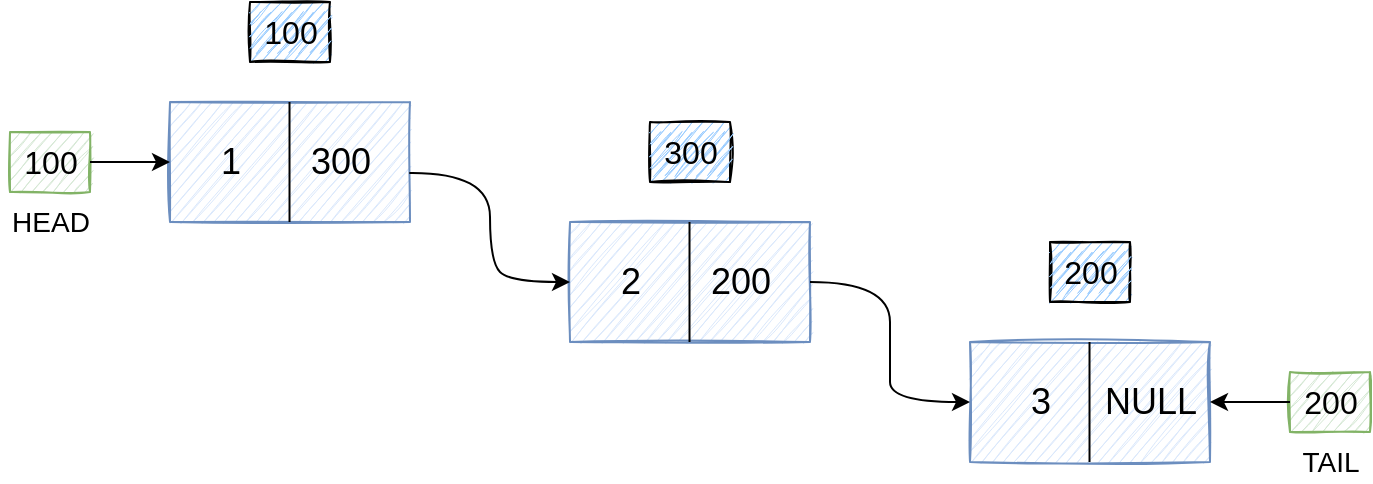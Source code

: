 <mxfile version="17.1.3" type="github">
  <diagram id="NH6Gf-CMSBDaFawM9D_D" name="Page-1">
    <mxGraphModel dx="1128" dy="626" grid="1" gridSize="10" guides="1" tooltips="1" connect="1" arrows="1" fold="1" page="1" pageScale="1" pageWidth="850" pageHeight="1100" math="0" shadow="0">
      <root>
        <mxCell id="0" />
        <mxCell id="1" parent="0" />
        <mxCell id="i4C92lQRDEW9vmuvscjG-1" value="&lt;span style=&quot;color: rgba(0 , 0 , 0 , 0) ; font-family: monospace ; font-size: 0px&quot;&gt;%3CmxGraphModel%3E%3Croot%3E%3CmxCell%20id%3D%220%22%2F%3E%3CmxCell%20id%3D%221%22%20parent%3D%220%22%2F%3E%3CmxCell%20id%3D%222%22%20value%3D%22%26lt%3Bfont%20style%3D%26quot%3Bfont-size%3A%2018px%26quot%3B%26gt%3B1%26lt%3B%2Ffont%26gt%3B%22%20style%3D%22text%3Bhtml%3D1%3Bresizable%3D0%3Bautosize%3D1%3Balign%3Dcenter%3BverticalAlign%3Dmiddle%3Bpoints%3D%5B%5D%3Brounded%3D0%3Bshadow%3D0%3Bglass%3D0%3Bsketch%3D1%3BfillStyle%3Dauto%3B%22%20vertex%3D%221%22%20parent%3D%221%22%3E%3CmxGeometry%20x%3D%22135%22%20y%3D%22140%22%20width%3D%2230%22%20height%3D%2220%22%20as%3D%22geometry%22%2F%3E%3C%2FmxCell%3E%3C%2Froot%3E%3C%2FmxGraphModel%3E&lt;/span&gt;" style="rounded=0;whiteSpace=wrap;html=1;fillColor=#dae8fc;strokeColor=#6c8ebf;glass=0;sketch=1;shadow=0;gradientColor=none;fillStyle=auto;" vertex="1" parent="1">
          <mxGeometry x="120" y="120" width="120" height="60" as="geometry" />
        </mxCell>
        <mxCell id="i4C92lQRDEW9vmuvscjG-3" value="" style="rounded=0;whiteSpace=wrap;html=1;fillColor=#dae8fc;strokeColor=#6c8ebf;glass=0;sketch=1;shadow=0;gradientColor=none;fillStyle=auto;" vertex="1" parent="1">
          <mxGeometry x="320" y="180" width="120" height="60" as="geometry" />
        </mxCell>
        <mxCell id="i4C92lQRDEW9vmuvscjG-4" value="" style="rounded=0;whiteSpace=wrap;html=1;fillColor=#dae8fc;strokeColor=#6c8ebf;glass=0;sketch=1;shadow=0;gradientColor=none;fillStyle=auto;" vertex="1" parent="1">
          <mxGeometry x="520" y="240" width="120" height="60" as="geometry" />
        </mxCell>
        <mxCell id="i4C92lQRDEW9vmuvscjG-6" value="" style="endArrow=none;html=1;rounded=0;" edge="1" parent="1">
          <mxGeometry width="50" height="50" relative="1" as="geometry">
            <mxPoint x="179.76" y="180" as="sourcePoint" />
            <mxPoint x="179.76" y="120" as="targetPoint" />
          </mxGeometry>
        </mxCell>
        <mxCell id="i4C92lQRDEW9vmuvscjG-7" value="" style="endArrow=none;html=1;rounded=0;" edge="1" parent="1">
          <mxGeometry width="50" height="50" relative="1" as="geometry">
            <mxPoint x="379.76" y="240" as="sourcePoint" />
            <mxPoint x="379.76" y="180" as="targetPoint" />
          </mxGeometry>
        </mxCell>
        <mxCell id="i4C92lQRDEW9vmuvscjG-8" value="" style="endArrow=none;html=1;rounded=0;" edge="1" parent="1">
          <mxGeometry width="50" height="50" relative="1" as="geometry">
            <mxPoint x="579.76" y="300" as="sourcePoint" />
            <mxPoint x="579.76" y="240" as="targetPoint" />
          </mxGeometry>
        </mxCell>
        <mxCell id="i4C92lQRDEW9vmuvscjG-9" value="&lt;font style=&quot;font-size: 18px&quot;&gt;1&lt;/font&gt;" style="text;html=1;resizable=0;autosize=1;align=center;verticalAlign=middle;points=[];rounded=0;shadow=0;glass=0;sketch=1;fillStyle=auto;" vertex="1" parent="1">
          <mxGeometry x="135" y="140" width="30" height="20" as="geometry" />
        </mxCell>
        <mxCell id="i4C92lQRDEW9vmuvscjG-10" value="&lt;font style=&quot;font-size: 18px&quot;&gt;2&lt;/font&gt;" style="text;html=1;resizable=0;autosize=1;align=center;verticalAlign=middle;points=[];rounded=0;shadow=0;glass=0;sketch=1;fillStyle=auto;" vertex="1" parent="1">
          <mxGeometry x="335" y="200" width="30" height="20" as="geometry" />
        </mxCell>
        <mxCell id="i4C92lQRDEW9vmuvscjG-11" value="&lt;font style=&quot;font-size: 18px&quot;&gt;3&lt;/font&gt;" style="text;html=1;resizable=0;autosize=1;align=center;verticalAlign=middle;points=[];rounded=0;shadow=0;glass=0;sketch=1;fillStyle=auto;" vertex="1" parent="1">
          <mxGeometry x="540" y="260" width="30" height="20" as="geometry" />
        </mxCell>
        <mxCell id="i4C92lQRDEW9vmuvscjG-12" value="&lt;font style=&quot;font-size: 18px&quot;&gt;300&lt;/font&gt;" style="text;html=1;resizable=0;autosize=1;align=center;verticalAlign=middle;points=[];rounded=0;shadow=0;glass=0;sketch=1;fillStyle=auto;" vertex="1" parent="1">
          <mxGeometry x="180" y="140" width="50" height="20" as="geometry" />
        </mxCell>
        <mxCell id="i4C92lQRDEW9vmuvscjG-13" value="&lt;font style=&quot;font-size: 18px&quot;&gt;200&lt;/font&gt;" style="text;html=1;resizable=0;autosize=1;align=center;verticalAlign=middle;points=[];rounded=0;shadow=0;glass=0;sketch=1;fillStyle=auto;" vertex="1" parent="1">
          <mxGeometry x="380" y="200" width="50" height="20" as="geometry" />
        </mxCell>
        <mxCell id="i4C92lQRDEW9vmuvscjG-14" value="&lt;font style=&quot;font-size: 18px&quot;&gt;NULL&lt;/font&gt;" style="text;html=1;resizable=0;autosize=1;align=center;verticalAlign=middle;points=[];rounded=0;shadow=0;glass=0;sketch=1;fillStyle=auto;" vertex="1" parent="1">
          <mxGeometry x="580" y="260" width="60" height="20" as="geometry" />
        </mxCell>
        <mxCell id="i4C92lQRDEW9vmuvscjG-15" value="" style="curved=1;endArrow=classic;html=1;rounded=0;fontFamily=Helvetica;fontSize=18;fontColor=default;exitX=0.997;exitY=0.591;exitDx=0;exitDy=0;exitPerimeter=0;entryX=0;entryY=0.5;entryDx=0;entryDy=0;" edge="1" parent="1" source="i4C92lQRDEW9vmuvscjG-1" target="i4C92lQRDEW9vmuvscjG-3">
          <mxGeometry width="50" height="50" relative="1" as="geometry">
            <mxPoint x="260" y="150" as="sourcePoint" />
            <mxPoint x="310" y="100" as="targetPoint" />
            <Array as="points">
              <mxPoint x="280" y="155" />
              <mxPoint x="280" y="200" />
              <mxPoint x="290" y="210" />
            </Array>
          </mxGeometry>
        </mxCell>
        <mxCell id="i4C92lQRDEW9vmuvscjG-18" value="" style="curved=1;endArrow=classic;html=1;rounded=0;fontFamily=Helvetica;fontSize=18;fontColor=default;exitX=1;exitY=0.5;exitDx=0;exitDy=0;entryX=0;entryY=0.5;entryDx=0;entryDy=0;" edge="1" parent="1" source="i4C92lQRDEW9vmuvscjG-3" target="i4C92lQRDEW9vmuvscjG-4">
          <mxGeometry width="50" height="50" relative="1" as="geometry">
            <mxPoint x="439.64" y="205.46" as="sourcePoint" />
            <mxPoint x="520" y="260" as="targetPoint" />
            <Array as="points">
              <mxPoint x="480" y="210" />
              <mxPoint x="480" y="250" />
              <mxPoint x="480" y="270" />
            </Array>
          </mxGeometry>
        </mxCell>
        <mxCell id="i4C92lQRDEW9vmuvscjG-19" value="" style="rounded=0;whiteSpace=wrap;html=1;shadow=0;glass=0;sketch=1;fillStyle=auto;fontFamily=Helvetica;fontSize=18;fontColor=default;strokeColor=#82b366;fillColor=#d5e8d4;gradientColor=none;" vertex="1" parent="1">
          <mxGeometry x="40" y="135" width="40" height="30" as="geometry" />
        </mxCell>
        <mxCell id="i4C92lQRDEW9vmuvscjG-20" value="" style="rounded=0;whiteSpace=wrap;html=1;shadow=0;glass=0;sketch=1;fillStyle=auto;fontFamily=Helvetica;fontSize=18;fontColor=default;strokeColor=#82b366;fillColor=#d5e8d4;gradientColor=none;" vertex="1" parent="1">
          <mxGeometry x="680" y="255" width="40" height="30" as="geometry" />
        </mxCell>
        <mxCell id="i4C92lQRDEW9vmuvscjG-34" value="" style="edgeStyle=orthogonalEdgeStyle;rounded=0;orthogonalLoop=1;jettySize=auto;html=1;fontFamily=Helvetica;fontSize=14;fontColor=default;" edge="1" parent="1" source="i4C92lQRDEW9vmuvscjG-22">
          <mxGeometry relative="1" as="geometry">
            <mxPoint x="120" y="150" as="targetPoint" />
          </mxGeometry>
        </mxCell>
        <mxCell id="i4C92lQRDEW9vmuvscjG-22" value="&lt;span style=&quot;font-size: 16px&quot;&gt;100&lt;/span&gt;" style="text;html=1;resizable=0;autosize=1;align=center;verticalAlign=middle;points=[];rounded=0;shadow=0;glass=0;sketch=1;fillStyle=auto;" vertex="1" parent="1">
          <mxGeometry x="40" y="140" width="40" height="20" as="geometry" />
        </mxCell>
        <mxCell id="i4C92lQRDEW9vmuvscjG-35" value="" style="edgeStyle=orthogonalEdgeStyle;rounded=0;orthogonalLoop=1;jettySize=auto;html=1;fontFamily=Helvetica;fontSize=14;fontColor=default;" edge="1" parent="1" source="i4C92lQRDEW9vmuvscjG-23" target="i4C92lQRDEW9vmuvscjG-14">
          <mxGeometry relative="1" as="geometry" />
        </mxCell>
        <mxCell id="i4C92lQRDEW9vmuvscjG-23" value="&lt;span style=&quot;font-size: 16px&quot;&gt;200&lt;/span&gt;" style="text;html=1;resizable=0;autosize=1;align=center;verticalAlign=middle;points=[];rounded=0;shadow=0;glass=0;sketch=1;fillStyle=auto;" vertex="1" parent="1">
          <mxGeometry x="680" y="260" width="40" height="20" as="geometry" />
        </mxCell>
        <mxCell id="i4C92lQRDEW9vmuvscjG-25" value="" style="rounded=0;whiteSpace=wrap;html=1;shadow=0;glass=0;sketch=1;fillStyle=auto;fontFamily=Helvetica;fontSize=18;fontColor=default;strokeColor=default;fillColor=#99CCFF;gradientColor=none;" vertex="1" parent="1">
          <mxGeometry x="160" y="70" width="40" height="30" as="geometry" />
        </mxCell>
        <mxCell id="i4C92lQRDEW9vmuvscjG-26" value="&lt;span style=&quot;font-size: 16px&quot;&gt;100&lt;/span&gt;" style="text;html=1;resizable=0;autosize=1;align=center;verticalAlign=middle;points=[];rounded=0;shadow=0;glass=0;sketch=1;fillStyle=auto;fillColor=#99CCFF;" vertex="1" parent="1">
          <mxGeometry x="160" y="75" width="40" height="20" as="geometry" />
        </mxCell>
        <mxCell id="i4C92lQRDEW9vmuvscjG-28" value="" style="rounded=0;whiteSpace=wrap;html=1;shadow=0;glass=0;sketch=1;fillStyle=auto;fontFamily=Helvetica;fontSize=18;fontColor=default;strokeColor=default;fillColor=#99CCFF;gradientColor=none;" vertex="1" parent="1">
          <mxGeometry x="360" y="130" width="40" height="30" as="geometry" />
        </mxCell>
        <mxCell id="i4C92lQRDEW9vmuvscjG-29" value="&lt;span style=&quot;font-size: 16px&quot;&gt;300&lt;/span&gt;" style="text;html=1;resizable=0;autosize=1;align=center;verticalAlign=middle;points=[];rounded=0;shadow=0;glass=0;sketch=1;fillStyle=auto;fillColor=#99CCFF;" vertex="1" parent="1">
          <mxGeometry x="360" y="135" width="40" height="20" as="geometry" />
        </mxCell>
        <mxCell id="i4C92lQRDEW9vmuvscjG-30" value="" style="rounded=0;whiteSpace=wrap;html=1;shadow=0;glass=0;sketch=1;fillStyle=auto;fontFamily=Helvetica;fontSize=18;fontColor=default;strokeColor=default;fillColor=#99CCFF;gradientColor=none;" vertex="1" parent="1">
          <mxGeometry x="560" y="190" width="40" height="30" as="geometry" />
        </mxCell>
        <mxCell id="i4C92lQRDEW9vmuvscjG-31" value="&lt;span style=&quot;font-size: 16px&quot;&gt;200&lt;/span&gt;" style="text;html=1;resizable=0;autosize=1;align=center;verticalAlign=middle;points=[];rounded=0;shadow=0;glass=0;sketch=1;fillStyle=auto;fillColor=#99CCFF;" vertex="1" parent="1">
          <mxGeometry x="560" y="195" width="40" height="20" as="geometry" />
        </mxCell>
        <mxCell id="i4C92lQRDEW9vmuvscjG-32" value="HEAD" style="text;html=1;resizable=0;autosize=1;align=center;verticalAlign=middle;points=[];fillColor=none;strokeColor=none;rounded=0;shadow=0;glass=0;sketch=1;fillStyle=auto;fontFamily=Helvetica;fontSize=14;fontColor=default;" vertex="1" parent="1">
          <mxGeometry x="35" y="170" width="50" height="20" as="geometry" />
        </mxCell>
        <mxCell id="i4C92lQRDEW9vmuvscjG-33" value="TAIL" style="text;html=1;resizable=0;autosize=1;align=center;verticalAlign=middle;points=[];fillColor=none;strokeColor=none;rounded=0;shadow=0;glass=0;sketch=1;fillStyle=auto;fontFamily=Helvetica;fontSize=14;fontColor=default;" vertex="1" parent="1">
          <mxGeometry x="680" y="290" width="40" height="20" as="geometry" />
        </mxCell>
      </root>
    </mxGraphModel>
  </diagram>
</mxfile>
